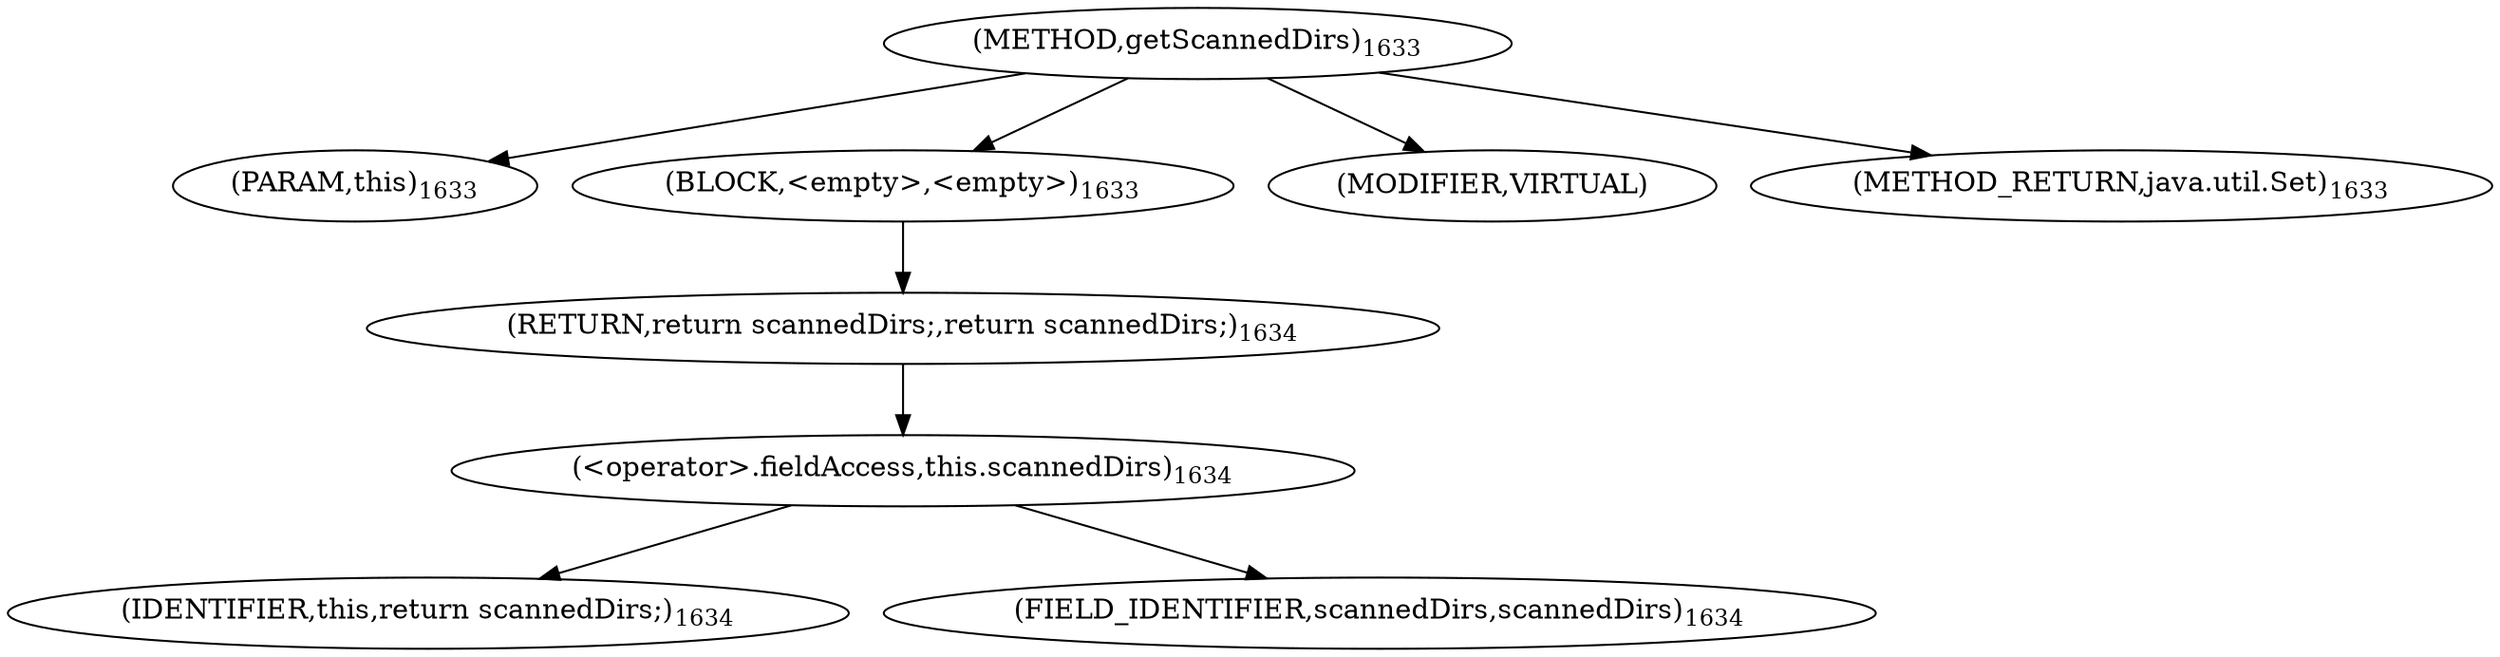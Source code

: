 digraph "getScannedDirs" {  
"3270" [label = <(METHOD,getScannedDirs)<SUB>1633</SUB>> ]
"3271" [label = <(PARAM,this)<SUB>1633</SUB>> ]
"3272" [label = <(BLOCK,&lt;empty&gt;,&lt;empty&gt;)<SUB>1633</SUB>> ]
"3273" [label = <(RETURN,return scannedDirs;,return scannedDirs;)<SUB>1634</SUB>> ]
"3274" [label = <(&lt;operator&gt;.fieldAccess,this.scannedDirs)<SUB>1634</SUB>> ]
"3275" [label = <(IDENTIFIER,this,return scannedDirs;)<SUB>1634</SUB>> ]
"3276" [label = <(FIELD_IDENTIFIER,scannedDirs,scannedDirs)<SUB>1634</SUB>> ]
"3277" [label = <(MODIFIER,VIRTUAL)> ]
"3278" [label = <(METHOD_RETURN,java.util.Set)<SUB>1633</SUB>> ]
  "3270" -> "3271" 
  "3270" -> "3272" 
  "3270" -> "3277" 
  "3270" -> "3278" 
  "3272" -> "3273" 
  "3273" -> "3274" 
  "3274" -> "3275" 
  "3274" -> "3276" 
}
